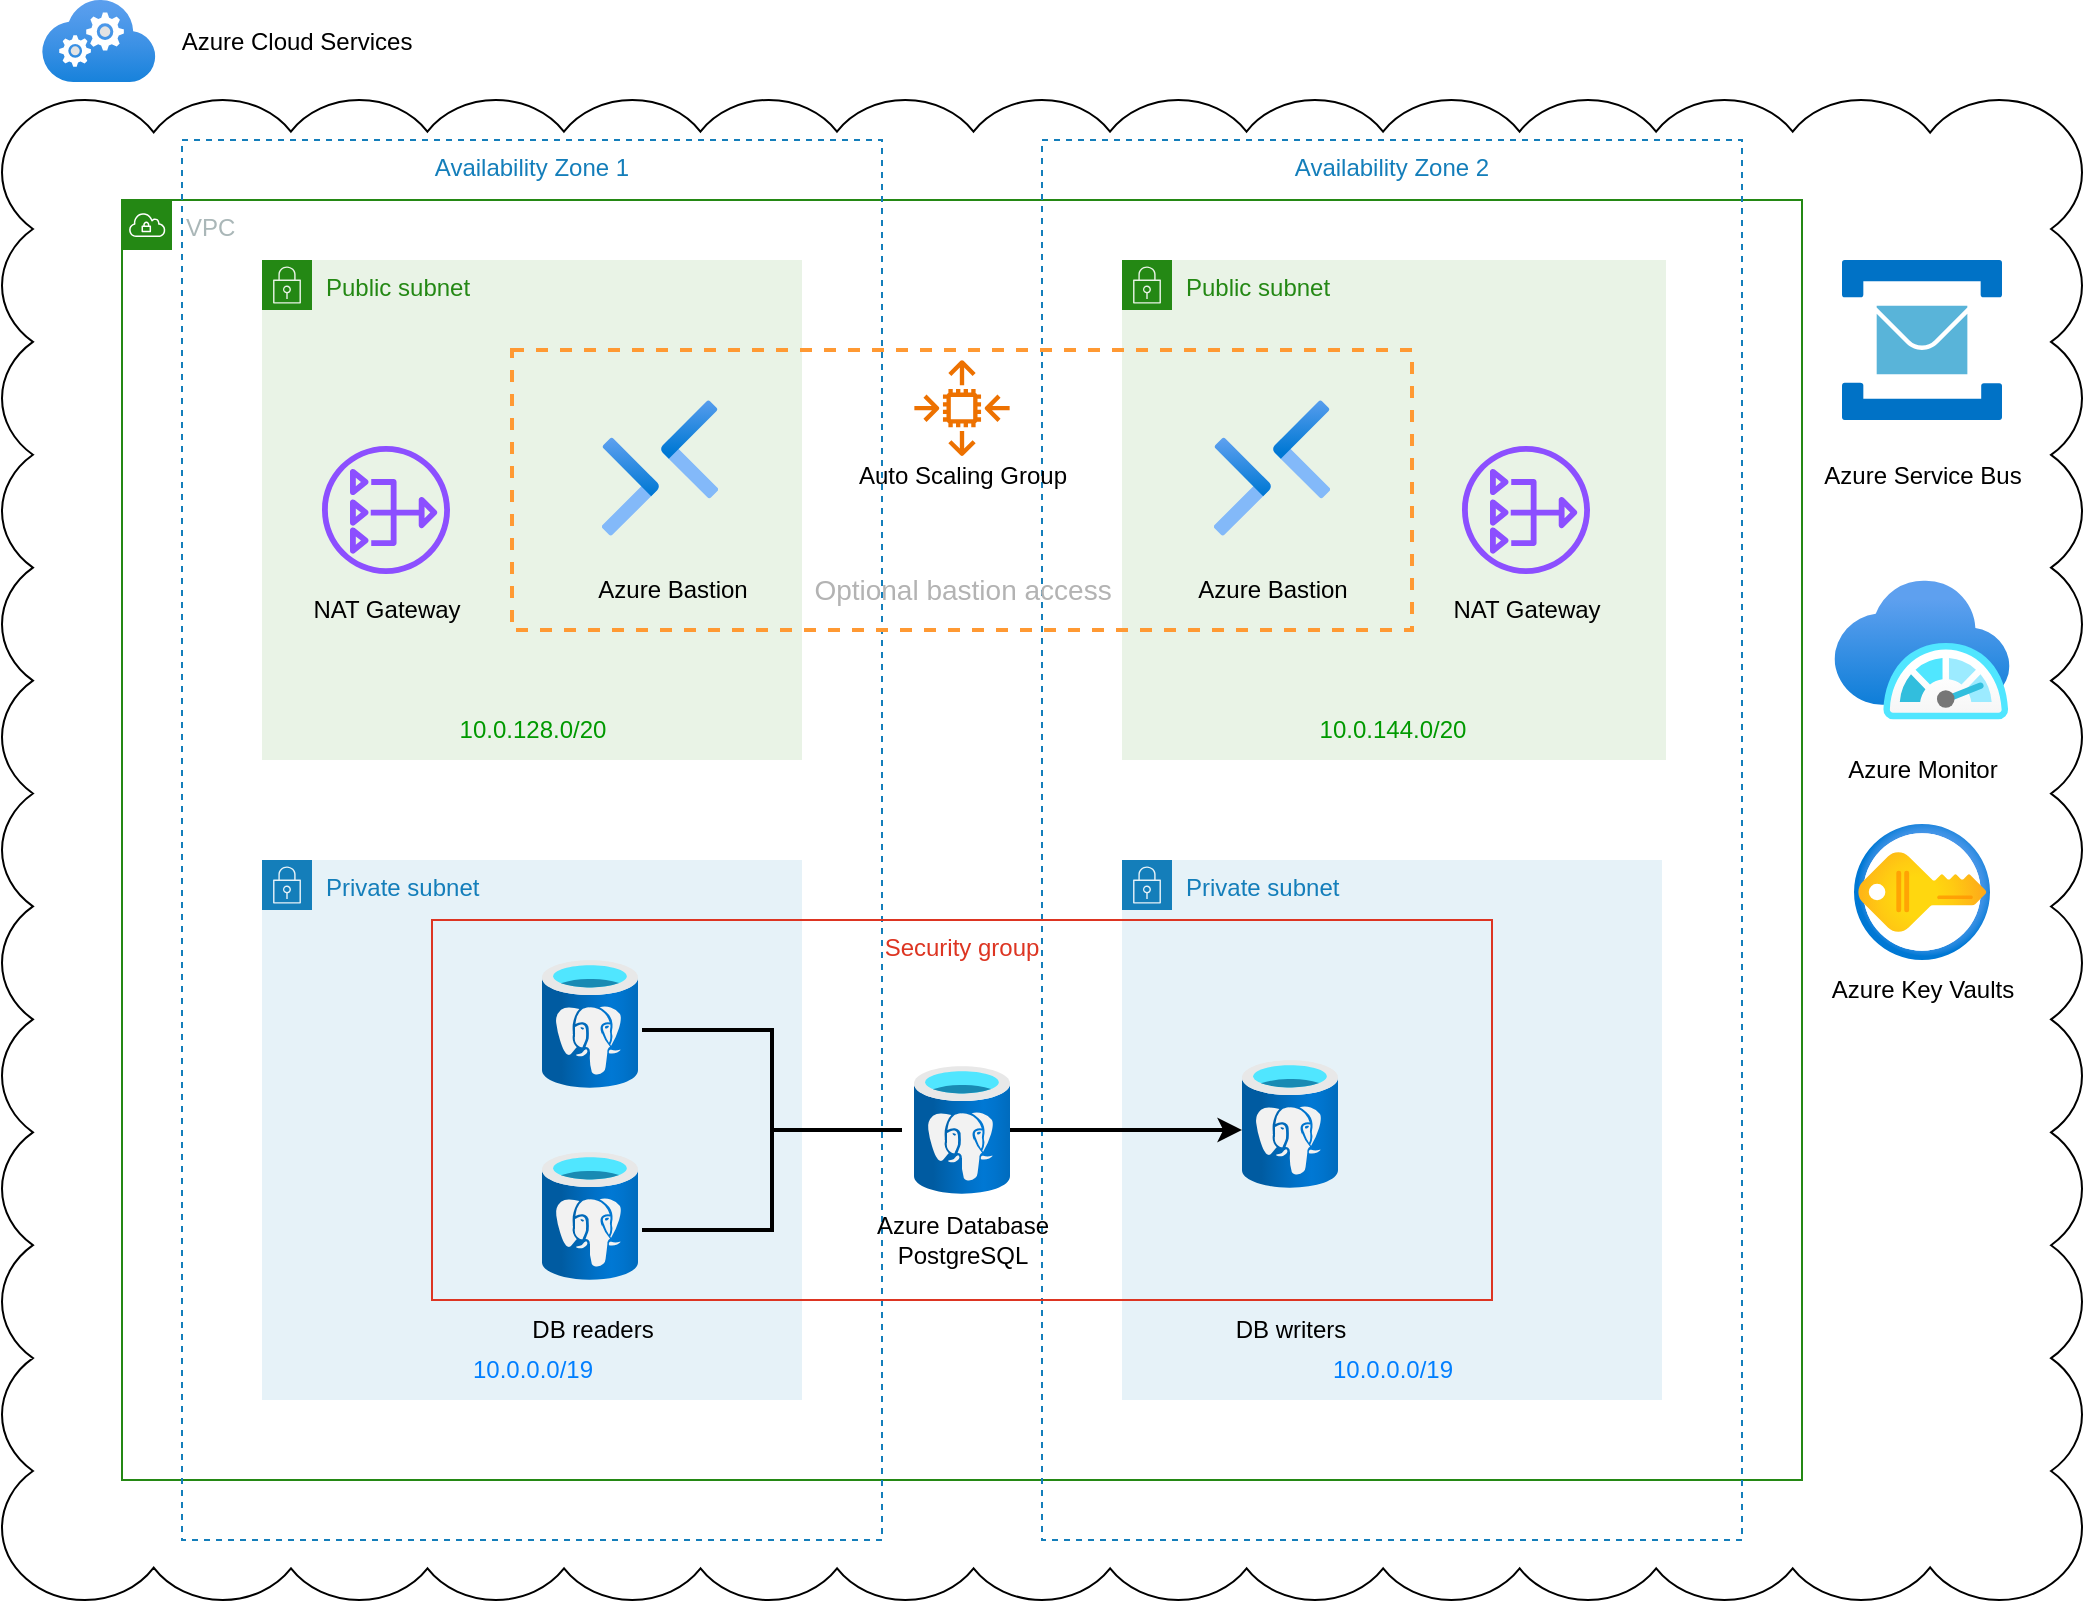 <mxfile version="22.0.8" type="github">
  <diagram name="Page-1" id="7xt4pQumDP3tBfooaIeJ">
    <mxGraphModel dx="1212" dy="758" grid="1" gridSize="10" guides="1" tooltips="1" connect="1" arrows="1" fold="1" page="1" pageScale="1" pageWidth="1100" pageHeight="850" math="0" shadow="0">
      <root>
        <mxCell id="0" />
        <mxCell id="1" parent="0" />
        <mxCell id="5_k-YT-q-z1sVr0RyAKI-33" value="" style="whiteSpace=wrap;html=1;shape=mxgraph.basic.cloud_rect" parent="1" vertex="1">
          <mxGeometry x="30" y="70" width="1040" height="750" as="geometry" />
        </mxCell>
        <mxCell id="5_k-YT-q-z1sVr0RyAKI-32" value="VPC" style="points=[[0,0],[0.25,0],[0.5,0],[0.75,0],[1,0],[1,0.25],[1,0.5],[1,0.75],[1,1],[0.75,1],[0.5,1],[0.25,1],[0,1],[0,0.75],[0,0.5],[0,0.25]];outlineConnect=0;gradientColor=none;html=1;whiteSpace=wrap;fontSize=12;fontStyle=0;container=1;pointerEvents=0;collapsible=0;recursiveResize=0;shape=mxgraph.aws4.group;grIcon=mxgraph.aws4.group_vpc;strokeColor=#248814;fillColor=none;verticalAlign=top;align=left;spacingLeft=30;fontColor=#AAB7B8;dashed=0;" parent="1" vertex="1">
          <mxGeometry x="90" y="120" width="840" height="640" as="geometry" />
        </mxCell>
        <mxCell id="5_k-YT-q-z1sVr0RyAKI-35" value="Availability Zone 2" style="fillColor=none;strokeColor=#147EBA;dashed=1;verticalAlign=top;fontStyle=0;fontColor=#147EBA;whiteSpace=wrap;html=1;" parent="5_k-YT-q-z1sVr0RyAKI-32" vertex="1">
          <mxGeometry x="460" y="-30" width="350" height="700" as="geometry" />
        </mxCell>
        <mxCell id="5_k-YT-q-z1sVr0RyAKI-34" value="Availability Zone 1" style="fillColor=none;strokeColor=#147EBA;dashed=1;verticalAlign=top;fontStyle=0;fontColor=#147EBA;whiteSpace=wrap;html=1;" parent="5_k-YT-q-z1sVr0RyAKI-32" vertex="1">
          <mxGeometry x="30" y="-30" width="350" height="700" as="geometry" />
        </mxCell>
        <mxCell id="5_k-YT-q-z1sVr0RyAKI-39" value="Private subnet" style="points=[[0,0],[0.25,0],[0.5,0],[0.75,0],[1,0],[1,0.25],[1,0.5],[1,0.75],[1,1],[0.75,1],[0.5,1],[0.25,1],[0,1],[0,0.75],[0,0.5],[0,0.25]];outlineConnect=0;gradientColor=none;html=1;whiteSpace=wrap;fontSize=12;fontStyle=0;container=1;pointerEvents=0;collapsible=0;recursiveResize=0;shape=mxgraph.aws4.group;grIcon=mxgraph.aws4.group_security_group;grStroke=0;strokeColor=#147EBA;fillColor=#E6F2F8;verticalAlign=top;align=left;spacingLeft=30;fontColor=#147EBA;dashed=0;" parent="5_k-YT-q-z1sVr0RyAKI-32" vertex="1">
          <mxGeometry x="500" y="330" width="270" height="270" as="geometry" />
        </mxCell>
        <mxCell id="jHHWez1aKjKvFsPRnYN8-4" value="&lt;font color=&quot;#007fff&quot;&gt;10.0.0.0/19&lt;/font&gt;" style="text;html=1;align=center;verticalAlign=middle;resizable=0;points=[];autosize=1;strokeColor=none;fillColor=none;" vertex="1" parent="5_k-YT-q-z1sVr0RyAKI-39">
          <mxGeometry x="95" y="240" width="80" height="30" as="geometry" />
        </mxCell>
        <mxCell id="5_k-YT-q-z1sVr0RyAKI-66" value="" style="endArrow=classic;html=1;rounded=0;strokeColor=#000000;strokeWidth=2;" parent="5_k-YT-q-z1sVr0RyAKI-39" edge="1">
          <mxGeometry width="50" height="50" relative="1" as="geometry">
            <mxPoint x="-58" y="135" as="sourcePoint" />
            <mxPoint x="60" y="135" as="targetPoint" />
          </mxGeometry>
        </mxCell>
        <mxCell id="5_k-YT-q-z1sVr0RyAKI-110" value="DB writers" style="text;html=1;align=center;verticalAlign=middle;resizable=0;points=[];autosize=1;strokeColor=none;fillColor=none;" parent="5_k-YT-q-z1sVr0RyAKI-39" vertex="1">
          <mxGeometry x="44" y="220" width="80" height="30" as="geometry" />
        </mxCell>
        <mxCell id="jHHWez1aKjKvFsPRnYN8-17" value="" style="image;aspect=fixed;html=1;points=[];align=center;fontSize=12;image=img/lib/azure2/databases/Azure_Database_PostgreSQL_Server.svg;" vertex="1" parent="5_k-YT-q-z1sVr0RyAKI-39">
          <mxGeometry x="60" y="100" width="48" height="64" as="geometry" />
        </mxCell>
        <mxCell id="5_k-YT-q-z1sVr0RyAKI-38" value="Private subnet" style="points=[[0,0],[0.25,0],[0.5,0],[0.75,0],[1,0],[1,0.25],[1,0.5],[1,0.75],[1,1],[0.75,1],[0.5,1],[0.25,1],[0,1],[0,0.75],[0,0.5],[0,0.25]];outlineConnect=0;gradientColor=none;html=1;whiteSpace=wrap;fontSize=12;fontStyle=0;container=1;pointerEvents=0;collapsible=0;recursiveResize=0;shape=mxgraph.aws4.group;grIcon=mxgraph.aws4.group_security_group;grStroke=0;strokeColor=#147EBA;fillColor=#E6F2F8;verticalAlign=top;align=left;spacingLeft=30;fontColor=#147EBA;dashed=0;" parent="5_k-YT-q-z1sVr0RyAKI-32" vertex="1">
          <mxGeometry x="70" y="330" width="270" height="270" as="geometry" />
        </mxCell>
        <mxCell id="5_k-YT-q-z1sVr0RyAKI-31" value="Public subnet" style="points=[[0,0],[0.25,0],[0.5,0],[0.75,0],[1,0],[1,0.25],[1,0.5],[1,0.75],[1,1],[0.75,1],[0.5,1],[0.25,1],[0,1],[0,0.75],[0,0.5],[0,0.25]];outlineConnect=0;gradientColor=none;html=1;whiteSpace=wrap;fontSize=12;fontStyle=0;container=1;pointerEvents=0;collapsible=0;recursiveResize=0;shape=mxgraph.aws4.group;grIcon=mxgraph.aws4.group_security_group;grStroke=0;strokeColor=#248814;fillColor=#E9F3E6;verticalAlign=top;align=left;spacingLeft=30;fontColor=#248814;dashed=0;" parent="5_k-YT-q-z1sVr0RyAKI-32" vertex="1">
          <mxGeometry x="70" y="30" width="270" height="250" as="geometry" />
        </mxCell>
        <mxCell id="jHHWez1aKjKvFsPRnYN8-1" value="&lt;font color=&quot;#009900&quot;&gt;10.0.128.0/20&lt;/font&gt;" style="text;html=1;align=center;verticalAlign=middle;resizable=0;points=[];autosize=1;strokeColor=none;fillColor=none;" vertex="1" parent="5_k-YT-q-z1sVr0RyAKI-31">
          <mxGeometry x="85" y="220" width="100" height="30" as="geometry" />
        </mxCell>
        <mxCell id="5_k-YT-q-z1sVr0RyAKI-37" value="Public subnet" style="points=[[0,0],[0.25,0],[0.5,0],[0.75,0],[1,0],[1,0.25],[1,0.5],[1,0.75],[1,1],[0.75,1],[0.5,1],[0.25,1],[0,1],[0,0.75],[0,0.5],[0,0.25]];outlineConnect=0;gradientColor=none;html=1;whiteSpace=wrap;fontSize=12;fontStyle=0;container=1;pointerEvents=0;collapsible=0;recursiveResize=0;shape=mxgraph.aws4.group;grIcon=mxgraph.aws4.group_security_group;grStroke=0;strokeColor=#248814;fillColor=#E9F3E6;verticalAlign=top;align=left;spacingLeft=30;fontColor=#248814;dashed=0;" parent="5_k-YT-q-z1sVr0RyAKI-32" vertex="1">
          <mxGeometry x="500" y="30" width="272" height="250" as="geometry" />
        </mxCell>
        <mxCell id="5_k-YT-q-z1sVr0RyAKI-43" value="NAT Gateway" style="text;html=1;align=center;verticalAlign=middle;resizable=0;points=[];autosize=1;strokeColor=none;fillColor=none;" parent="5_k-YT-q-z1sVr0RyAKI-37" vertex="1">
          <mxGeometry x="152" y="160" width="100" height="30" as="geometry" />
        </mxCell>
        <mxCell id="5_k-YT-q-z1sVr0RyAKI-23" value="" style="sketch=0;outlineConnect=0;fontColor=#232F3E;gradientColor=none;fillColor=#8C4FFF;strokeColor=none;dashed=0;verticalLabelPosition=bottom;verticalAlign=top;align=center;html=1;fontSize=12;fontStyle=0;aspect=fixed;pointerEvents=1;shape=mxgraph.aws4.nat_gateway;" parent="5_k-YT-q-z1sVr0RyAKI-32" vertex="1">
          <mxGeometry x="100" y="123" width="64" height="64" as="geometry" />
        </mxCell>
        <mxCell id="5_k-YT-q-z1sVr0RyAKI-40" value="NAT Gateway" style="text;html=1;align=center;verticalAlign=middle;resizable=0;points=[];autosize=1;strokeColor=none;fillColor=none;" parent="5_k-YT-q-z1sVr0RyAKI-32" vertex="1">
          <mxGeometry x="82" y="190" width="100" height="30" as="geometry" />
        </mxCell>
        <mxCell id="5_k-YT-q-z1sVr0RyAKI-42" value="" style="sketch=0;outlineConnect=0;fontColor=#232F3E;gradientColor=none;fillColor=#8C4FFF;strokeColor=none;dashed=0;verticalLabelPosition=bottom;verticalAlign=top;align=center;html=1;fontSize=12;fontStyle=0;aspect=fixed;pointerEvents=1;shape=mxgraph.aws4.nat_gateway;" parent="5_k-YT-q-z1sVr0RyAKI-32" vertex="1">
          <mxGeometry x="670" y="123" width="64" height="64" as="geometry" />
        </mxCell>
        <mxCell id="5_k-YT-q-z1sVr0RyAKI-44" value="" style="rounded=0;whiteSpace=wrap;html=1;dashed=1;perimeterSpacing=0;fillColor=none;strokeColor=#FF9933;strokeWidth=2;" parent="5_k-YT-q-z1sVr0RyAKI-32" vertex="1">
          <mxGeometry x="195" y="75" width="450" height="140" as="geometry" />
        </mxCell>
        <mxCell id="5_k-YT-q-z1sVr0RyAKI-41" value="" style="sketch=0;outlineConnect=0;fontColor=#232F3E;gradientColor=none;fillColor=#ED7100;strokeColor=none;dashed=0;verticalLabelPosition=bottom;verticalAlign=top;align=center;html=1;fontSize=12;fontStyle=0;aspect=fixed;pointerEvents=1;shape=mxgraph.aws4.auto_scaling2;" parent="5_k-YT-q-z1sVr0RyAKI-32" vertex="1">
          <mxGeometry x="396" y="80" width="48" height="48" as="geometry" />
        </mxCell>
        <mxCell id="5_k-YT-q-z1sVr0RyAKI-60" value="Auto Scaling Group" style="text;html=1;align=center;verticalAlign=middle;resizable=0;points=[];autosize=1;strokeColor=none;fillColor=none;" parent="5_k-YT-q-z1sVr0RyAKI-32" vertex="1">
          <mxGeometry x="355" y="123" width="130" height="30" as="geometry" />
        </mxCell>
        <mxCell id="5_k-YT-q-z1sVr0RyAKI-71" value="Azure Bastion" style="text;html=1;align=center;verticalAlign=middle;resizable=0;points=[];autosize=1;strokeColor=none;fillColor=none;" parent="5_k-YT-q-z1sVr0RyAKI-32" vertex="1">
          <mxGeometry x="225" y="180" width="100" height="30" as="geometry" />
        </mxCell>
        <mxCell id="5_k-YT-q-z1sVr0RyAKI-72" value="Azure Bastion" style="text;html=1;align=center;verticalAlign=middle;resizable=0;points=[];autosize=1;strokeColor=none;fillColor=none;" parent="5_k-YT-q-z1sVr0RyAKI-32" vertex="1">
          <mxGeometry x="525" y="180" width="100" height="30" as="geometry" />
        </mxCell>
        <mxCell id="5_k-YT-q-z1sVr0RyAKI-104" value="&lt;font style=&quot;font-size: 14px;&quot; color=&quot;#b3b3b3&quot;&gt;Optional bastion access&lt;/font&gt;" style="text;html=1;align=center;verticalAlign=middle;resizable=0;points=[];autosize=1;strokeColor=none;fillColor=none;" parent="5_k-YT-q-z1sVr0RyAKI-32" vertex="1">
          <mxGeometry x="335" y="180" width="170" height="30" as="geometry" />
        </mxCell>
        <mxCell id="jHHWez1aKjKvFsPRnYN8-2" value="&lt;font color=&quot;#009900&quot;&gt;10.0.144.0/20&lt;/font&gt;" style="text;html=1;align=center;verticalAlign=middle;resizable=0;points=[];autosize=1;strokeColor=none;fillColor=none;" vertex="1" parent="5_k-YT-q-z1sVr0RyAKI-32">
          <mxGeometry x="585" y="250" width="100" height="30" as="geometry" />
        </mxCell>
        <mxCell id="jHHWez1aKjKvFsPRnYN8-3" value="&lt;font color=&quot;#007fff&quot;&gt;10.0.0.0/19&lt;/font&gt;" style="text;html=1;align=center;verticalAlign=middle;resizable=0;points=[];autosize=1;strokeColor=none;fillColor=none;" vertex="1" parent="5_k-YT-q-z1sVr0RyAKI-32">
          <mxGeometry x="165" y="570" width="80" height="30" as="geometry" />
        </mxCell>
        <mxCell id="jHHWez1aKjKvFsPRnYN8-5" value="" style="image;aspect=fixed;html=1;points=[];align=center;fontSize=12;image=img/lib/azure2/networking/Bastions.svg;" vertex="1" parent="5_k-YT-q-z1sVr0RyAKI-32">
          <mxGeometry x="240" y="100" width="58.0" height="68" as="geometry" />
        </mxCell>
        <mxCell id="jHHWez1aKjKvFsPRnYN8-6" value="" style="image;aspect=fixed;html=1;points=[];align=center;fontSize=12;image=img/lib/azure2/networking/Bastions.svg;" vertex="1" parent="5_k-YT-q-z1sVr0RyAKI-32">
          <mxGeometry x="546" y="100" width="58.0" height="68" as="geometry" />
        </mxCell>
        <mxCell id="5_k-YT-q-z1sVr0RyAKI-65" value="" style="strokeWidth=2;html=1;shape=mxgraph.flowchart.annotation_2;align=left;labelPosition=right;pointerEvents=1;rotation=-180;" parent="5_k-YT-q-z1sVr0RyAKI-32" vertex="1">
          <mxGeometry x="260" y="415" width="130" height="100" as="geometry" />
        </mxCell>
        <mxCell id="5_k-YT-q-z1sVr0RyAKI-67" value="Azure Database &lt;br&gt;PostgreSQL" style="text;html=1;align=center;verticalAlign=middle;resizable=0;points=[];autosize=1;strokeColor=none;fillColor=none;" parent="5_k-YT-q-z1sVr0RyAKI-32" vertex="1">
          <mxGeometry x="365" y="500" width="110" height="40" as="geometry" />
        </mxCell>
        <mxCell id="jHHWez1aKjKvFsPRnYN8-9" value="" style="image;aspect=fixed;html=1;points=[];align=center;fontSize=12;image=img/lib/azure2/databases/Azure_Database_PostgreSQL_Server.svg;" vertex="1" parent="5_k-YT-q-z1sVr0RyAKI-32">
          <mxGeometry x="396" y="433" width="48" height="64" as="geometry" />
        </mxCell>
        <mxCell id="jHHWez1aKjKvFsPRnYN8-15" value="" style="image;aspect=fixed;html=1;points=[];align=center;fontSize=12;image=img/lib/azure2/databases/Azure_Database_PostgreSQL_Server.svg;" vertex="1" parent="5_k-YT-q-z1sVr0RyAKI-32">
          <mxGeometry x="210" y="380" width="48" height="64" as="geometry" />
        </mxCell>
        <mxCell id="jHHWez1aKjKvFsPRnYN8-16" value="" style="image;aspect=fixed;html=1;points=[];align=center;fontSize=12;image=img/lib/azure2/databases/Azure_Database_PostgreSQL_Server.svg;" vertex="1" parent="5_k-YT-q-z1sVr0RyAKI-32">
          <mxGeometry x="210" y="476" width="48" height="64" as="geometry" />
        </mxCell>
        <mxCell id="5_k-YT-q-z1sVr0RyAKI-109" value="DB readers" style="text;html=1;align=center;verticalAlign=middle;resizable=0;points=[];autosize=1;strokeColor=none;fillColor=none;" parent="5_k-YT-q-z1sVr0RyAKI-32" vertex="1">
          <mxGeometry x="195" y="550" width="80" height="30" as="geometry" />
        </mxCell>
        <mxCell id="5_k-YT-q-z1sVr0RyAKI-61" value="Security group" style="fillColor=none;strokeColor=#DD3522;verticalAlign=top;fontStyle=0;fontColor=#DD3522;whiteSpace=wrap;html=1;" parent="5_k-YT-q-z1sVr0RyAKI-32" vertex="1">
          <mxGeometry x="155" y="360" width="530" height="190" as="geometry" />
        </mxCell>
        <mxCell id="5_k-YT-q-z1sVr0RyAKI-8" value="Azure Cloud Services" style="text;html=1;align=center;verticalAlign=middle;resizable=0;points=[];autosize=1;strokeColor=none;fillColor=none;" parent="1" vertex="1">
          <mxGeometry x="106.77" y="25.5" width="140" height="30" as="geometry" />
        </mxCell>
        <mxCell id="5_k-YT-q-z1sVr0RyAKI-10" value="" style="image;aspect=fixed;html=1;points=[];align=center;fontSize=12;image=img/lib/azure2/compute/Cloud_Services_Classic.svg;" parent="1" vertex="1">
          <mxGeometry x="50" y="20" width="56.77" height="41" as="geometry" />
        </mxCell>
        <mxCell id="5_k-YT-q-z1sVr0RyAKI-105" value="" style="image;sketch=0;aspect=fixed;html=1;points=[];align=center;fontSize=12;image=img/lib/mscae/Service_Bus.svg;" parent="1" vertex="1">
          <mxGeometry x="950" y="150" width="80" height="80" as="geometry" />
        </mxCell>
        <mxCell id="5_k-YT-q-z1sVr0RyAKI-106" value="Azure Service Bus" style="text;html=1;align=center;verticalAlign=middle;resizable=0;points=[];autosize=1;strokeColor=none;fillColor=none;" parent="1" vertex="1">
          <mxGeometry x="930" y="243" width="120" height="30" as="geometry" />
        </mxCell>
        <mxCell id="5_k-YT-q-z1sVr0RyAKI-107" value="" style="image;aspect=fixed;html=1;points=[];align=center;fontSize=12;image=img/lib/azure2/monitor/SAP_Azure_Monitor.svg;" parent="1" vertex="1">
          <mxGeometry x="946.25" y="310" width="87.5" height="70" as="geometry" />
        </mxCell>
        <mxCell id="5_k-YT-q-z1sVr0RyAKI-108" value="Azure Monitor" style="text;html=1;align=center;verticalAlign=middle;resizable=0;points=[];autosize=1;strokeColor=none;fillColor=none;" parent="1" vertex="1">
          <mxGeometry x="940" y="390" width="100" height="30" as="geometry" />
        </mxCell>
        <mxCell id="5_k-YT-q-z1sVr0RyAKI-112" value="Azure Key Vaults" style="text;html=1;align=center;verticalAlign=middle;resizable=0;points=[];autosize=1;strokeColor=none;fillColor=none;" parent="1" vertex="1">
          <mxGeometry x="935" y="500" width="110" height="30" as="geometry" />
        </mxCell>
        <mxCell id="jHHWez1aKjKvFsPRnYN8-7" value="" style="image;aspect=fixed;html=1;points=[];align=center;fontSize=12;image=img/lib/azure2/security/Key_Vaults.svg;rotation=-90;" vertex="1" parent="1">
          <mxGeometry x="956" y="432" width="68" height="68" as="geometry" />
        </mxCell>
      </root>
    </mxGraphModel>
  </diagram>
</mxfile>
